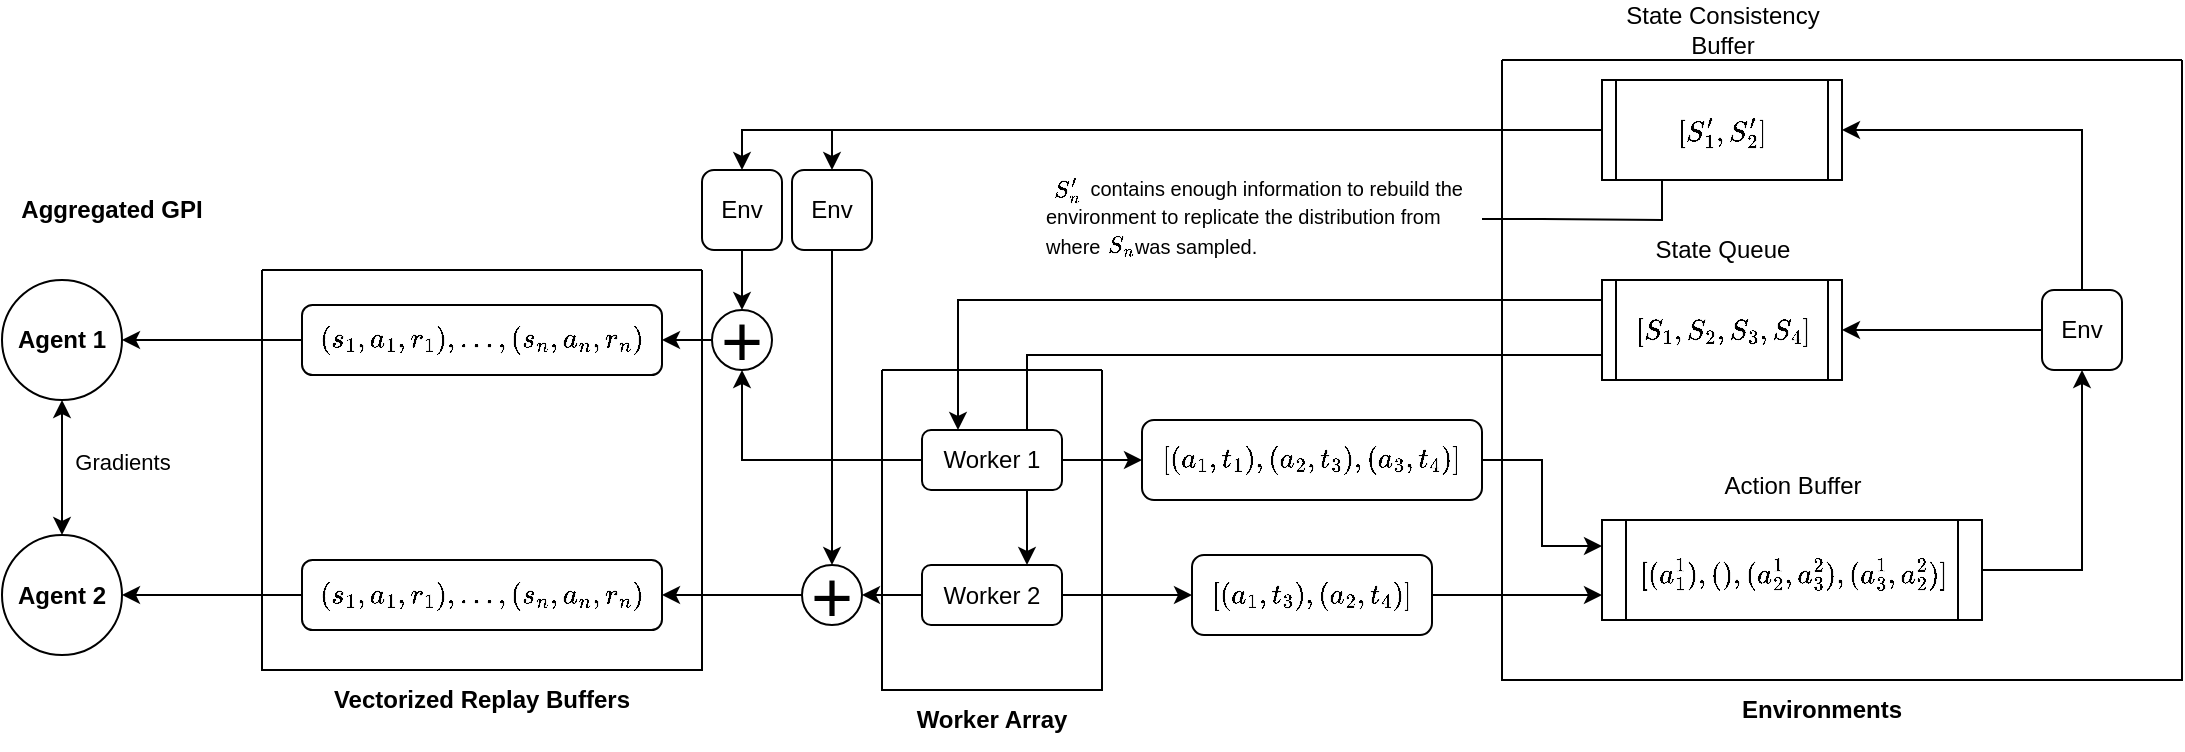<mxfile version="26.0.9">
  <diagram name="Page-1" id="2LVzaOrjmjYztdDnIZuz">
    <mxGraphModel dx="2076" dy="676" grid="1" gridSize="10" guides="1" tooltips="1" connect="1" arrows="1" fold="1" page="1" pageScale="1" pageWidth="850" pageHeight="1100" math="1" shadow="0">
      <root>
        <mxCell id="0" />
        <mxCell id="1" parent="0" />
        <mxCell id="vI8XusZQqPFiMbTaMv4Y-12" style="edgeStyle=orthogonalEdgeStyle;rounded=0;orthogonalLoop=1;jettySize=auto;html=1;entryX=1;entryY=0.5;entryDx=0;entryDy=0;" parent="1" source="vI8XusZQqPFiMbTaMv4Y-1" target="vI8XusZQqPFiMbTaMv4Y-10" edge="1">
          <mxGeometry relative="1" as="geometry" />
        </mxCell>
        <mxCell id="vI8XusZQqPFiMbTaMv4Y-31" style="edgeStyle=orthogonalEdgeStyle;rounded=0;orthogonalLoop=1;jettySize=auto;html=1;entryX=1;entryY=0.5;entryDx=0;entryDy=0;exitX=0.5;exitY=0;exitDx=0;exitDy=0;" parent="1" source="vI8XusZQqPFiMbTaMv4Y-1" target="vI8XusZQqPFiMbTaMv4Y-29" edge="1">
          <mxGeometry relative="1" as="geometry" />
        </mxCell>
        <mxCell id="vI8XusZQqPFiMbTaMv4Y-1" value="Env" style="rounded=1;whiteSpace=wrap;html=1;" parent="1" vertex="1">
          <mxGeometry x="190" y="175" width="40" height="40" as="geometry" />
        </mxCell>
        <mxCell id="vI8XusZQqPFiMbTaMv4Y-48" style="edgeStyle=orthogonalEdgeStyle;rounded=0;orthogonalLoop=1;jettySize=auto;html=1;entryX=0.25;entryY=0;entryDx=0;entryDy=0;" parent="1" source="vI8XusZQqPFiMbTaMv4Y-10" target="vI8XusZQqPFiMbTaMv4Y-13" edge="1">
          <mxGeometry relative="1" as="geometry">
            <Array as="points">
              <mxPoint x="-352" y="180" />
              <mxPoint x="-352" y="245" />
            </Array>
          </mxGeometry>
        </mxCell>
        <mxCell id="vI8XusZQqPFiMbTaMv4Y-49" style="edgeStyle=orthogonalEdgeStyle;rounded=0;orthogonalLoop=1;jettySize=auto;html=1;entryX=0.75;entryY=0;entryDx=0;entryDy=0;exitX=0;exitY=0.75;exitDx=0;exitDy=0;" parent="1" source="vI8XusZQqPFiMbTaMv4Y-10" target="vI8XusZQqPFiMbTaMv4Y-14" edge="1">
          <mxGeometry relative="1" as="geometry" />
        </mxCell>
        <mxCell id="vI8XusZQqPFiMbTaMv4Y-10" value="$$[S_1, S_2, S_3, S_4]$$&lt;div&gt;&lt;br&gt;&lt;/div&gt;" style="shape=process;whiteSpace=wrap;html=1;backgroundOutline=1;size=0.062;labelPosition=center;verticalLabelPosition=middle;align=center;verticalAlign=top;" parent="1" vertex="1">
          <mxGeometry x="-30" y="170" width="120" height="50" as="geometry" />
        </mxCell>
        <mxCell id="vI8XusZQqPFiMbTaMv4Y-15" style="edgeStyle=orthogonalEdgeStyle;rounded=0;orthogonalLoop=1;jettySize=auto;html=1;entryX=0;entryY=0.5;entryDx=0;entryDy=0;" parent="1" source="vI8XusZQqPFiMbTaMv4Y-13" target="vI8XusZQqPFiMbTaMv4Y-16" edge="1">
          <mxGeometry relative="1" as="geometry">
            <mxPoint x="-190" y="250" as="targetPoint" />
          </mxGeometry>
        </mxCell>
        <mxCell id="vI8XusZQqPFiMbTaMv4Y-40" style="edgeStyle=orthogonalEdgeStyle;rounded=0;orthogonalLoop=1;jettySize=auto;html=1;entryX=0.5;entryY=1;entryDx=0;entryDy=0;" parent="1" source="vI8XusZQqPFiMbTaMv4Y-13" target="vI8XusZQqPFiMbTaMv4Y-39" edge="1">
          <mxGeometry relative="1" as="geometry">
            <Array as="points">
              <mxPoint x="-460" y="260" />
            </Array>
          </mxGeometry>
        </mxCell>
        <mxCell id="vI8XusZQqPFiMbTaMv4Y-13" value="Worker 1" style="rounded=1;whiteSpace=wrap;html=1;" parent="1" vertex="1">
          <mxGeometry x="-370" y="245" width="70" height="30" as="geometry" />
        </mxCell>
        <mxCell id="vI8XusZQqPFiMbTaMv4Y-18" style="edgeStyle=orthogonalEdgeStyle;rounded=0;orthogonalLoop=1;jettySize=auto;html=1;entryX=0;entryY=0.5;entryDx=0;entryDy=0;" parent="1" source="vI8XusZQqPFiMbTaMv4Y-14" target="vI8XusZQqPFiMbTaMv4Y-17" edge="1">
          <mxGeometry relative="1" as="geometry" />
        </mxCell>
        <mxCell id="vI8XusZQqPFiMbTaMv4Y-44" style="edgeStyle=orthogonalEdgeStyle;rounded=0;orthogonalLoop=1;jettySize=auto;html=1;entryX=1;entryY=0.5;entryDx=0;entryDy=0;" parent="1" source="vI8XusZQqPFiMbTaMv4Y-14" target="vI8XusZQqPFiMbTaMv4Y-43" edge="1">
          <mxGeometry relative="1" as="geometry" />
        </mxCell>
        <mxCell id="vI8XusZQqPFiMbTaMv4Y-14" value="Worker 2" style="rounded=1;whiteSpace=wrap;html=1;" parent="1" vertex="1">
          <mxGeometry x="-370" y="312.5" width="70" height="30" as="geometry" />
        </mxCell>
        <mxCell id="vI8XusZQqPFiMbTaMv4Y-28" style="edgeStyle=orthogonalEdgeStyle;rounded=0;orthogonalLoop=1;jettySize=auto;html=1;entryX=0;entryY=0.25;entryDx=0;entryDy=0;exitX=1;exitY=0.5;exitDx=0;exitDy=0;" parent="1" source="vI8XusZQqPFiMbTaMv4Y-16" target="vI8XusZQqPFiMbTaMv4Y-22" edge="1">
          <mxGeometry relative="1" as="geometry">
            <Array as="points">
              <mxPoint x="-60" y="260" />
              <mxPoint x="-60" y="303" />
              <mxPoint x="-30" y="303" />
            </Array>
          </mxGeometry>
        </mxCell>
        <mxCell id="vI8XusZQqPFiMbTaMv4Y-16" value="$$[(a_1, t_1), (a_2, t_3), (a_3, t_4)]$$" style="rounded=1;whiteSpace=wrap;html=1;" parent="1" vertex="1">
          <mxGeometry x="-260" y="240" width="170" height="40" as="geometry" />
        </mxCell>
        <mxCell id="vI8XusZQqPFiMbTaMv4Y-25" style="edgeStyle=orthogonalEdgeStyle;rounded=0;orthogonalLoop=1;jettySize=auto;html=1;entryX=0;entryY=0.75;entryDx=0;entryDy=0;" parent="1" source="vI8XusZQqPFiMbTaMv4Y-17" target="vI8XusZQqPFiMbTaMv4Y-22" edge="1">
          <mxGeometry relative="1" as="geometry" />
        </mxCell>
        <mxCell id="vI8XusZQqPFiMbTaMv4Y-17" value="$$[(a_1, t_3), (a_2, t_4)]$$" style="rounded=1;whiteSpace=wrap;html=1;" parent="1" vertex="1">
          <mxGeometry x="-235" y="307.5" width="120" height="40" as="geometry" />
        </mxCell>
        <mxCell id="vI8XusZQqPFiMbTaMv4Y-26" style="edgeStyle=orthogonalEdgeStyle;rounded=0;orthogonalLoop=1;jettySize=auto;html=1;entryX=0.5;entryY=1;entryDx=0;entryDy=0;" parent="1" source="vI8XusZQqPFiMbTaMv4Y-22" target="vI8XusZQqPFiMbTaMv4Y-1" edge="1">
          <mxGeometry relative="1" as="geometry" />
        </mxCell>
        <mxCell id="vI8XusZQqPFiMbTaMv4Y-22" value="$$[(a^{1}_1), (), (a^{1}_2, a^{2}_3), (a^1_3, a^2_2)]$$&lt;div&gt;&lt;br&gt;&lt;/div&gt;" style="shape=process;whiteSpace=wrap;html=1;backgroundOutline=1;size=0.062;labelPosition=center;verticalLabelPosition=middle;align=center;verticalAlign=top;" parent="1" vertex="1">
          <mxGeometry x="-30" y="290" width="190" height="50" as="geometry" />
        </mxCell>
        <mxCell id="vI8XusZQqPFiMbTaMv4Y-33" style="edgeStyle=orthogonalEdgeStyle;rounded=0;orthogonalLoop=1;jettySize=auto;html=1;entryX=0.5;entryY=0;entryDx=0;entryDy=0;" parent="1" source="vI8XusZQqPFiMbTaMv4Y-29" target="vI8XusZQqPFiMbTaMv4Y-38" edge="1">
          <mxGeometry relative="1" as="geometry">
            <mxPoint x="-230" y="95" as="targetPoint" />
            <Array as="points">
              <mxPoint x="-460" y="95" />
            </Array>
          </mxGeometry>
        </mxCell>
        <mxCell id="vI8XusZQqPFiMbTaMv4Y-51" style="edgeStyle=orthogonalEdgeStyle;rounded=0;orthogonalLoop=1;jettySize=auto;html=1;entryX=0.5;entryY=0;entryDx=0;entryDy=0;" parent="1" source="vI8XusZQqPFiMbTaMv4Y-29" target="vI8XusZQqPFiMbTaMv4Y-50" edge="1">
          <mxGeometry relative="1" as="geometry" />
        </mxCell>
        <mxCell id="vI8XusZQqPFiMbTaMv4Y-29" value="$$[S&#39;_1, S&#39;_2]$$&lt;div&gt;&lt;br&gt;&lt;/div&gt;" style="shape=process;whiteSpace=wrap;html=1;backgroundOutline=1;size=0.062;labelPosition=center;verticalLabelPosition=middle;align=center;verticalAlign=top;" parent="1" vertex="1">
          <mxGeometry x="-30" y="70" width="120" height="50" as="geometry" />
        </mxCell>
        <mxCell id="vI8XusZQqPFiMbTaMv4Y-30" value="State Consistency&lt;div&gt;Buffer&lt;/div&gt;" style="text;html=1;align=center;verticalAlign=middle;whiteSpace=wrap;rounded=0;" parent="1" vertex="1">
          <mxGeometry x="-22.5" y="30" width="105" height="30" as="geometry" />
        </mxCell>
        <mxCell id="vI8XusZQqPFiMbTaMv4Y-35" value="" style="edgeStyle=orthogonalEdgeStyle;rounded=0;orthogonalLoop=1;jettySize=auto;html=1;entryX=0.25;entryY=1;entryDx=0;entryDy=0;endArrow=none;startFill=0;" parent="1" source="vI8XusZQqPFiMbTaMv4Y-34" target="vI8XusZQqPFiMbTaMv4Y-29" edge="1">
          <mxGeometry relative="1" as="geometry" />
        </mxCell>
        <mxCell id="vI8XusZQqPFiMbTaMv4Y-74" style="edgeStyle=orthogonalEdgeStyle;rounded=0;orthogonalLoop=1;jettySize=auto;html=1;entryX=1;entryY=0.5;entryDx=0;entryDy=0;" parent="1" source="vI8XusZQqPFiMbTaMv4Y-37" target="vI8XusZQqPFiMbTaMv4Y-71" edge="1">
          <mxGeometry relative="1" as="geometry" />
        </mxCell>
        <mxCell id="vI8XusZQqPFiMbTaMv4Y-37" value="$$(s_1, a_1, r_1), \ldots, (s_n, a_n, r_n)$$" style="rounded=1;whiteSpace=wrap;html=1;" parent="1" vertex="1">
          <mxGeometry x="-680" y="182.5" width="180" height="35" as="geometry" />
        </mxCell>
        <mxCell id="vI8XusZQqPFiMbTaMv4Y-52" style="edgeStyle=orthogonalEdgeStyle;rounded=0;orthogonalLoop=1;jettySize=auto;html=1;entryX=0.5;entryY=0;entryDx=0;entryDy=0;" parent="1" source="vI8XusZQqPFiMbTaMv4Y-38" target="vI8XusZQqPFiMbTaMv4Y-39" edge="1">
          <mxGeometry relative="1" as="geometry" />
        </mxCell>
        <mxCell id="vI8XusZQqPFiMbTaMv4Y-38" value="Env" style="rounded=1;whiteSpace=wrap;html=1;" parent="1" vertex="1">
          <mxGeometry x="-480" y="115" width="40" height="40" as="geometry" />
        </mxCell>
        <mxCell id="vI8XusZQqPFiMbTaMv4Y-42" style="edgeStyle=orthogonalEdgeStyle;rounded=0;orthogonalLoop=1;jettySize=auto;html=1;entryX=1;entryY=0.5;entryDx=0;entryDy=0;" parent="1" source="vI8XusZQqPFiMbTaMv4Y-39" target="vI8XusZQqPFiMbTaMv4Y-37" edge="1">
          <mxGeometry relative="1" as="geometry" />
        </mxCell>
        <mxCell id="vI8XusZQqPFiMbTaMv4Y-39" value="&lt;font style=&quot;font-size: 36px;&quot;&gt;+&lt;/font&gt;" style="ellipse;whiteSpace=wrap;html=1;aspect=fixed;" parent="1" vertex="1">
          <mxGeometry x="-475" y="185" width="30" height="30" as="geometry" />
        </mxCell>
        <mxCell id="vI8XusZQqPFiMbTaMv4Y-47" style="edgeStyle=orthogonalEdgeStyle;rounded=0;orthogonalLoop=1;jettySize=auto;html=1;entryX=1;entryY=0.5;entryDx=0;entryDy=0;" parent="1" source="vI8XusZQqPFiMbTaMv4Y-43" target="vI8XusZQqPFiMbTaMv4Y-46" edge="1">
          <mxGeometry relative="1" as="geometry" />
        </mxCell>
        <mxCell id="vI8XusZQqPFiMbTaMv4Y-43" value="&lt;font style=&quot;font-size: 36px;&quot;&gt;+&lt;/font&gt;" style="ellipse;whiteSpace=wrap;html=1;aspect=fixed;" parent="1" vertex="1">
          <mxGeometry x="-430" y="312.5" width="30" height="30" as="geometry" />
        </mxCell>
        <mxCell id="vI8XusZQqPFiMbTaMv4Y-73" style="edgeStyle=orthogonalEdgeStyle;rounded=0;orthogonalLoop=1;jettySize=auto;html=1;entryX=1;entryY=0.5;entryDx=0;entryDy=0;" parent="1" source="vI8XusZQqPFiMbTaMv4Y-46" target="vI8XusZQqPFiMbTaMv4Y-72" edge="1">
          <mxGeometry relative="1" as="geometry" />
        </mxCell>
        <mxCell id="vI8XusZQqPFiMbTaMv4Y-46" value="$$(s_1, a_1, r_1), \ldots, (s_n, a_n, r_n)$$" style="rounded=1;whiteSpace=wrap;html=1;" parent="1" vertex="1">
          <mxGeometry x="-680" y="310" width="180" height="35" as="geometry" />
        </mxCell>
        <mxCell id="vI8XusZQqPFiMbTaMv4Y-53" style="edgeStyle=orthogonalEdgeStyle;rounded=0;orthogonalLoop=1;jettySize=auto;html=1;entryX=0.5;entryY=0;entryDx=0;entryDy=0;" parent="1" source="vI8XusZQqPFiMbTaMv4Y-50" target="vI8XusZQqPFiMbTaMv4Y-43" edge="1">
          <mxGeometry relative="1" as="geometry" />
        </mxCell>
        <mxCell id="vI8XusZQqPFiMbTaMv4Y-50" value="Env" style="rounded=1;whiteSpace=wrap;html=1;" parent="1" vertex="1">
          <mxGeometry x="-435" y="115" width="40" height="40" as="geometry" />
        </mxCell>
        <mxCell id="vI8XusZQqPFiMbTaMv4Y-62" value="" style="swimlane;startSize=0;" parent="1" vertex="1">
          <mxGeometry x="-80" y="60" width="340" height="310" as="geometry" />
        </mxCell>
        <mxCell id="vI8XusZQqPFiMbTaMv4Y-21" value="Action Buffer" style="text;html=1;align=center;verticalAlign=middle;whiteSpace=wrap;rounded=0;" parent="vI8XusZQqPFiMbTaMv4Y-62" vertex="1">
          <mxGeometry x="102.5" y="197.5" width="85" height="30" as="geometry" />
        </mxCell>
        <mxCell id="vI8XusZQqPFiMbTaMv4Y-11" value="State Queue" style="text;html=1;align=center;verticalAlign=middle;whiteSpace=wrap;rounded=0;" parent="vI8XusZQqPFiMbTaMv4Y-62" vertex="1">
          <mxGeometry x="67.5" y="80" width="85" height="30" as="geometry" />
        </mxCell>
        <mxCell id="vI8XusZQqPFiMbTaMv4Y-64" value="&lt;b&gt;Environments&lt;/b&gt;" style="text;html=1;align=center;verticalAlign=middle;whiteSpace=wrap;rounded=0;" parent="1" vertex="1">
          <mxGeometry x="-40" y="370" width="240" height="30" as="geometry" />
        </mxCell>
        <mxCell id="vI8XusZQqPFiMbTaMv4Y-66" value="" style="swimlane;startSize=0;" parent="1" vertex="1">
          <mxGeometry x="-390" y="215" width="110" height="160" as="geometry" />
        </mxCell>
        <mxCell id="vI8XusZQqPFiMbTaMv4Y-67" value="&lt;span style=&quot;font-weight: 700; text-wrap-mode: nowrap;&quot;&gt;Worker Array&lt;/span&gt;" style="text;html=1;align=center;verticalAlign=middle;whiteSpace=wrap;rounded=0;" parent="1" vertex="1">
          <mxGeometry x="-380" y="375" width="90" height="30" as="geometry" />
        </mxCell>
        <mxCell id="vI8XusZQqPFiMbTaMv4Y-68" value="" style="swimlane;startSize=0;" parent="1" vertex="1">
          <mxGeometry x="-700" y="165" width="220" height="200" as="geometry" />
        </mxCell>
        <mxCell id="vI8XusZQqPFiMbTaMv4Y-69" style="edgeStyle=orthogonalEdgeStyle;rounded=0;orthogonalLoop=1;jettySize=auto;html=1;exitX=0.5;exitY=1;exitDx=0;exitDy=0;" parent="1" source="vI8XusZQqPFiMbTaMv4Y-46" target="vI8XusZQqPFiMbTaMv4Y-46" edge="1">
          <mxGeometry relative="1" as="geometry" />
        </mxCell>
        <mxCell id="vI8XusZQqPFiMbTaMv4Y-70" value="&lt;span style=&quot;text-wrap-mode: nowrap;&quot;&gt;&lt;b&gt;Vectorized Replay Buffers&lt;/b&gt;&lt;/span&gt;" style="text;html=1;align=center;verticalAlign=middle;whiteSpace=wrap;rounded=0;" parent="1" vertex="1">
          <mxGeometry x="-670" y="365" width="160" height="30" as="geometry" />
        </mxCell>
        <mxCell id="vI8XusZQqPFiMbTaMv4Y-71" value="Agent 1" style="ellipse;whiteSpace=wrap;html=1;aspect=fixed;fontStyle=1" parent="1" vertex="1">
          <mxGeometry x="-830" y="170" width="60" height="60" as="geometry" />
        </mxCell>
        <mxCell id="vI8XusZQqPFiMbTaMv4Y-72" value="Agent 2" style="ellipse;whiteSpace=wrap;html=1;aspect=fixed;fontStyle=1" parent="1" vertex="1">
          <mxGeometry x="-830" y="297.5" width="60" height="60" as="geometry" />
        </mxCell>
        <mxCell id="vI8XusZQqPFiMbTaMv4Y-75" value="Aggregated GPI" style="text;html=1;align=center;verticalAlign=middle;whiteSpace=wrap;rounded=0;fontStyle=1" parent="1" vertex="1">
          <mxGeometry x="-830" y="127.5" width="110" height="15" as="geometry" />
        </mxCell>
        <mxCell id="PBgASOtGtI6oUqpLYzFL-4" value="" style="group" vertex="1" connectable="0" parent="1">
          <mxGeometry x="-310" y="110" width="220" height="59" as="geometry" />
        </mxCell>
        <mxCell id="vI8XusZQqPFiMbTaMv4Y-34" value="&lt;span style=&quot;font-size: x-small; background-color: transparent; color: light-dark(rgb(0, 0, 0), rgb(255, 255, 255));&quot;&gt;&lt;span style=&quot;white-space: pre;&quot;&gt;&#x9;&lt;/span&gt;contains enough information to rebuild the environment to replicate the distribution from where&lt;/span&gt;&lt;span style=&quot;font-size: x-small; background-color: transparent; color: light-dark(rgb(0, 0, 0), rgb(255, 255, 255));&quot;&gt;&amp;nbsp;&lt;span style=&quot;white-space: pre;&quot;&gt;&#x9;&lt;/span&gt;&lt;/span&gt;&lt;span style=&quot;font-size: x-small; background-color: transparent; color: light-dark(rgb(0, 0, 0), rgb(255, 255, 255));&quot;&gt;was sampled.&lt;/span&gt;" style="text;html=1;whiteSpace=wrap;overflow=hidden;rounded=0;" parent="PBgASOtGtI6oUqpLYzFL-4" vertex="1">
          <mxGeometry width="220" height="59" as="geometry" />
        </mxCell>
        <mxCell id="PBgASOtGtI6oUqpLYzFL-2" value="&lt;span style=&quot;font-size: x-small;&quot;&gt;$$S&#39;_n$$&lt;/span&gt;" style="text;html=1;align=left;verticalAlign=middle;whiteSpace=wrap;rounded=0;" vertex="1" parent="PBgASOtGtI6oUqpLYzFL-4">
          <mxGeometry x="4" width="20" height="29" as="geometry" />
        </mxCell>
        <mxCell id="PBgASOtGtI6oUqpLYzFL-3" value="&lt;span style=&quot;color: light-dark(rgb(0, 0, 0), rgb(255, 255, 255)); text-align: left; background-color: transparent; font-size: x-small;&quot;&gt;&amp;nbsp;&lt;/span&gt;&lt;span style=&quot;color: light-dark(rgb(0, 0, 0), rgb(255, 255, 255)); text-align: left; background-color: transparent; font-size: x-small;&quot;&gt;$$S_n$$&lt;/span&gt;" style="text;html=1;align=center;verticalAlign=middle;whiteSpace=wrap;rounded=0;" vertex="1" parent="PBgASOtGtI6oUqpLYzFL-4">
          <mxGeometry x="27" y="31" width="25" height="10" as="geometry" />
        </mxCell>
        <mxCell id="PBgASOtGtI6oUqpLYzFL-6" value="" style="endArrow=classic;startArrow=classic;html=1;rounded=0;exitX=0.5;exitY=0;exitDx=0;exitDy=0;entryX=0.5;entryY=1;entryDx=0;entryDy=0;" edge="1" parent="1" source="vI8XusZQqPFiMbTaMv4Y-72" target="vI8XusZQqPFiMbTaMv4Y-71">
          <mxGeometry width="50" height="50" relative="1" as="geometry">
            <mxPoint x="-300" y="260" as="sourcePoint" />
            <mxPoint x="-250" y="210" as="targetPoint" />
          </mxGeometry>
        </mxCell>
        <mxCell id="PBgASOtGtI6oUqpLYzFL-7" value="Gradients" style="edgeLabel;html=1;align=center;verticalAlign=middle;resizable=0;points=[];" vertex="1" connectable="0" parent="PBgASOtGtI6oUqpLYzFL-6">
          <mxGeometry x="0.324" y="3" relative="1" as="geometry">
            <mxPoint x="33" y="8" as="offset" />
          </mxGeometry>
        </mxCell>
      </root>
    </mxGraphModel>
  </diagram>
</mxfile>
